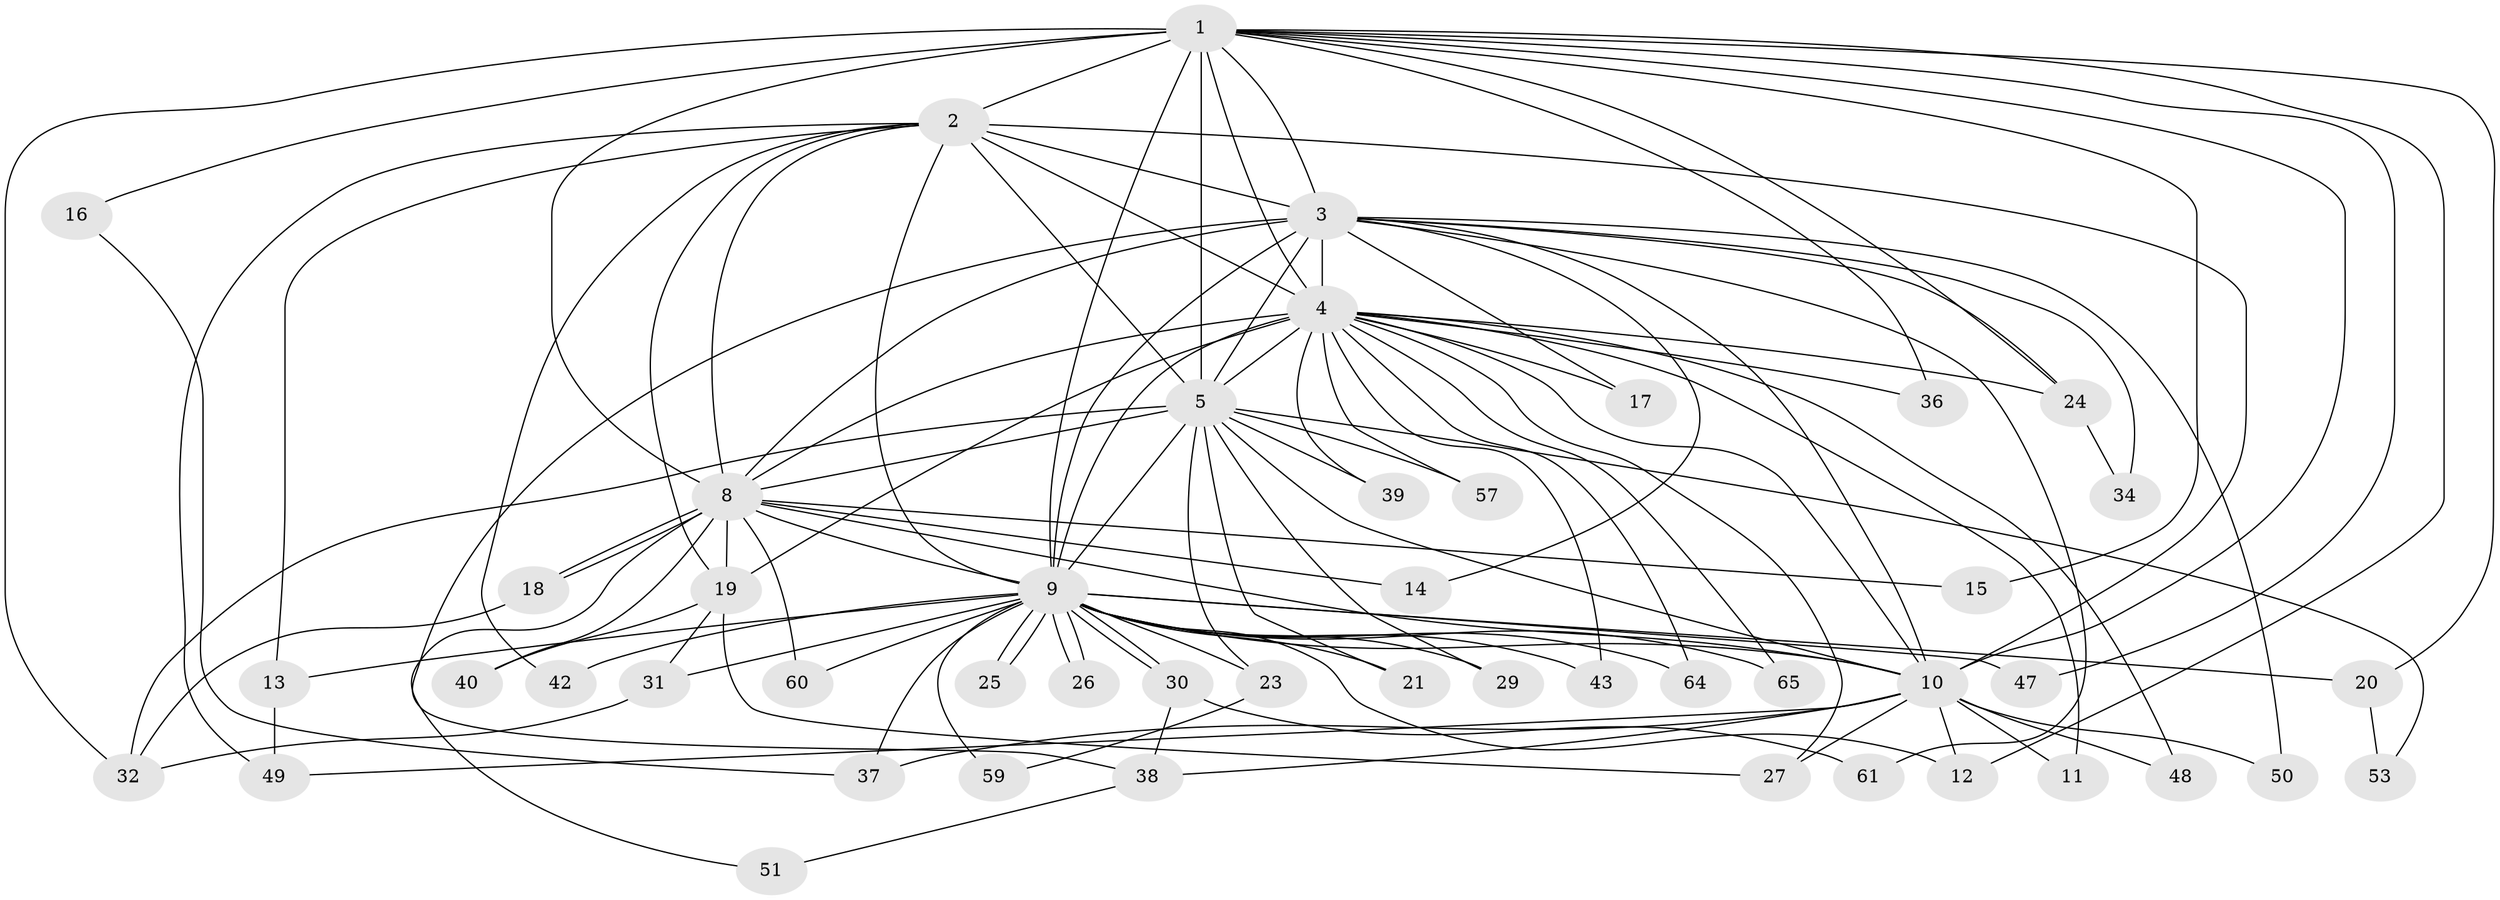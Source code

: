 // original degree distribution, {11: 0.046153846153846156, 16: 0.015384615384615385, 22: 0.015384615384615385, 17: 0.03076923076923077, 19: 0.015384615384615385, 32: 0.015384615384615385, 20: 0.015384615384615385, 2: 0.5692307692307692, 3: 0.2, 5: 0.015384615384615385, 4: 0.06153846153846154}
// Generated by graph-tools (version 1.1) at 2025/11/02/27/25 16:11:04]
// undirected, 48 vertices, 116 edges
graph export_dot {
graph [start="1"]
  node [color=gray90,style=filled];
  1 [super="+7"];
  2 [super="+6"];
  3 [super="+46"];
  4 [super="+28"];
  5 [super="+41"];
  8 [super="+45"];
  9 [super="+33"];
  10 [super="+62"];
  11;
  12 [super="+58"];
  13;
  14;
  15;
  16 [super="+52"];
  17;
  18 [super="+44"];
  19 [super="+22"];
  20;
  21;
  23 [super="+56"];
  24 [super="+63"];
  25;
  26;
  27 [super="+35"];
  29;
  30;
  31;
  32 [super="+54"];
  34;
  36;
  37;
  38;
  39;
  40;
  42;
  43;
  47;
  48;
  49 [super="+55"];
  50;
  51;
  53;
  57;
  59;
  60;
  61;
  64;
  65;
  1 -- 2 [weight=4];
  1 -- 3 [weight=2];
  1 -- 4 [weight=2];
  1 -- 5 [weight=2];
  1 -- 8 [weight=3];
  1 -- 9 [weight=2];
  1 -- 10 [weight=2];
  1 -- 15;
  1 -- 24;
  1 -- 16;
  1 -- 20;
  1 -- 32;
  1 -- 36;
  1 -- 47;
  1 -- 12;
  2 -- 3 [weight=2];
  2 -- 4 [weight=2];
  2 -- 5 [weight=2];
  2 -- 8 [weight=2];
  2 -- 9 [weight=2];
  2 -- 10 [weight=2];
  2 -- 49;
  2 -- 19;
  2 -- 42;
  2 -- 13;
  3 -- 4;
  3 -- 5;
  3 -- 8;
  3 -- 9;
  3 -- 10;
  3 -- 14;
  3 -- 17;
  3 -- 34;
  3 -- 50;
  3 -- 61;
  3 -- 38;
  3 -- 24;
  4 -- 5;
  4 -- 8 [weight=2];
  4 -- 9;
  4 -- 10;
  4 -- 11;
  4 -- 17;
  4 -- 19;
  4 -- 24;
  4 -- 36;
  4 -- 39;
  4 -- 43;
  4 -- 48;
  4 -- 57;
  4 -- 64;
  4 -- 65;
  4 -- 27;
  5 -- 8;
  5 -- 9;
  5 -- 10 [weight=2];
  5 -- 21;
  5 -- 23;
  5 -- 29;
  5 -- 32;
  5 -- 39;
  5 -- 53;
  5 -- 57;
  8 -- 9 [weight=2];
  8 -- 10;
  8 -- 14;
  8 -- 15;
  8 -- 18;
  8 -- 18;
  8 -- 19;
  8 -- 40;
  8 -- 51;
  8 -- 60;
  9 -- 10;
  9 -- 12;
  9 -- 13;
  9 -- 20;
  9 -- 21;
  9 -- 23 [weight=2];
  9 -- 25;
  9 -- 25;
  9 -- 26;
  9 -- 26;
  9 -- 29;
  9 -- 30;
  9 -- 30;
  9 -- 31;
  9 -- 37;
  9 -- 42;
  9 -- 43;
  9 -- 47;
  9 -- 59;
  9 -- 60;
  9 -- 64;
  9 -- 65;
  10 -- 11;
  10 -- 12;
  10 -- 27;
  10 -- 37;
  10 -- 38;
  10 -- 48;
  10 -- 50;
  10 -- 49;
  13 -- 49;
  16 -- 37;
  18 -- 32;
  19 -- 27;
  19 -- 40;
  19 -- 31;
  20 -- 53;
  23 -- 59;
  24 -- 34;
  30 -- 38;
  30 -- 61;
  31 -- 32;
  38 -- 51;
}

